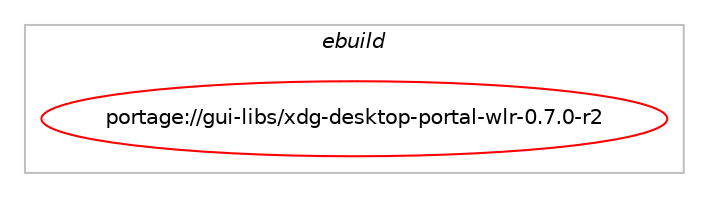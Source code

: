 digraph prolog {

# *************
# Graph options
# *************

newrank=true;
concentrate=true;
compound=true;
graph [rankdir=LR,fontname=Helvetica,fontsize=10,ranksep=1.5];#, ranksep=2.5, nodesep=0.2];
edge  [arrowhead=vee];
node  [fontname=Helvetica,fontsize=10];

# **********
# The ebuild
# **********

subgraph cluster_leftcol {
color=gray;
label=<<i>ebuild</i>>;
id [label="portage://gui-libs/xdg-desktop-portal-wlr-0.7.0-r2", color=red, width=4, href="../gui-libs/xdg-desktop-portal-wlr-0.7.0-r2.svg"];
}

# ****************
# The dependencies
# ****************

subgraph cluster_midcol {
color=gray;
label=<<i>dependencies</i>>;
subgraph cluster_compile {
fillcolor="#eeeeee";
style=filled;
label=<<i>compile</i>>;
# *** BEGIN UNKNOWN DEPENDENCY TYPE (TODO) ***
# id -> equal(any_of_group([use_conditional_group(positive,systemd,portage://gui-libs/xdg-desktop-portal-wlr-0.7.0-r2,[package_dependency(portage://gui-libs/xdg-desktop-portal-wlr-0.7.0-r2,install,no,sys-apps,systemd,greaterequal,[237,,,237],[],[])]),use_conditional_group(positive,elogind,portage://gui-libs/xdg-desktop-portal-wlr-0.7.0-r2,[package_dependency(portage://gui-libs/xdg-desktop-portal-wlr-0.7.0-r2,install,no,sys-auth,elogind,greaterequal,[237,,,237],[],[])]),package_dependency(portage://gui-libs/xdg-desktop-portal-wlr-0.7.0-r2,install,no,sys-libs,basu,none,[,,],[],[])]))
# *** END UNKNOWN DEPENDENCY TYPE (TODO) ***

# *** BEGIN UNKNOWN DEPENDENCY TYPE (TODO) ***
# id -> equal(package_dependency(portage://gui-libs/xdg-desktop-portal-wlr-0.7.0-r2,install,no,dev-libs,inih,none,[,,],[],[]))
# *** END UNKNOWN DEPENDENCY TYPE (TODO) ***

# *** BEGIN UNKNOWN DEPENDENCY TYPE (TODO) ***
# id -> equal(package_dependency(portage://gui-libs/xdg-desktop-portal-wlr-0.7.0-r2,install,no,dev-libs,wayland,none,[,,],[],[]))
# *** END UNKNOWN DEPENDENCY TYPE (TODO) ***

# *** BEGIN UNKNOWN DEPENDENCY TYPE (TODO) ***
# id -> equal(package_dependency(portage://gui-libs/xdg-desktop-portal-wlr-0.7.0-r2,install,no,media-libs,mesa,none,[,,],[],[]))
# *** END UNKNOWN DEPENDENCY TYPE (TODO) ***

# *** BEGIN UNKNOWN DEPENDENCY TYPE (TODO) ***
# id -> equal(package_dependency(portage://gui-libs/xdg-desktop-portal-wlr-0.7.0-r2,install,no,media-video,pipewire,greaterequal,[0.3.62,,,0.3.62],any_same_slot,[]))
# *** END UNKNOWN DEPENDENCY TYPE (TODO) ***

# *** BEGIN UNKNOWN DEPENDENCY TYPE (TODO) ***
# id -> equal(package_dependency(portage://gui-libs/xdg-desktop-portal-wlr-0.7.0-r2,install,no,x11-libs,libdrm,none,[,,],[],[]))
# *** END UNKNOWN DEPENDENCY TYPE (TODO) ***

}
subgraph cluster_compileandrun {
fillcolor="#eeeeee";
style=filled;
label=<<i>compile and run</i>>;
}
subgraph cluster_run {
fillcolor="#eeeeee";
style=filled;
label=<<i>run</i>>;
# *** BEGIN UNKNOWN DEPENDENCY TYPE (TODO) ***
# id -> equal(any_of_group([use_conditional_group(positive,systemd,portage://gui-libs/xdg-desktop-portal-wlr-0.7.0-r2,[package_dependency(portage://gui-libs/xdg-desktop-portal-wlr-0.7.0-r2,run,no,sys-apps,systemd,greaterequal,[237,,,237],[],[])]),use_conditional_group(positive,elogind,portage://gui-libs/xdg-desktop-portal-wlr-0.7.0-r2,[package_dependency(portage://gui-libs/xdg-desktop-portal-wlr-0.7.0-r2,run,no,sys-auth,elogind,greaterequal,[237,,,237],[],[])]),package_dependency(portage://gui-libs/xdg-desktop-portal-wlr-0.7.0-r2,run,no,sys-libs,basu,none,[,,],[],[])]))
# *** END UNKNOWN DEPENDENCY TYPE (TODO) ***

# *** BEGIN UNKNOWN DEPENDENCY TYPE (TODO) ***
# id -> equal(package_dependency(portage://gui-libs/xdg-desktop-portal-wlr-0.7.0-r2,run,no,dev-libs,inih,none,[,,],[],[]))
# *** END UNKNOWN DEPENDENCY TYPE (TODO) ***

# *** BEGIN UNKNOWN DEPENDENCY TYPE (TODO) ***
# id -> equal(package_dependency(portage://gui-libs/xdg-desktop-portal-wlr-0.7.0-r2,run,no,dev-libs,wayland,none,[,,],[],[]))
# *** END UNKNOWN DEPENDENCY TYPE (TODO) ***

# *** BEGIN UNKNOWN DEPENDENCY TYPE (TODO) ***
# id -> equal(package_dependency(portage://gui-libs/xdg-desktop-portal-wlr-0.7.0-r2,run,no,media-libs,mesa,none,[,,],[],[]))
# *** END UNKNOWN DEPENDENCY TYPE (TODO) ***

# *** BEGIN UNKNOWN DEPENDENCY TYPE (TODO) ***
# id -> equal(package_dependency(portage://gui-libs/xdg-desktop-portal-wlr-0.7.0-r2,run,no,media-video,pipewire,greaterequal,[0.3.62,,,0.3.62],any_same_slot,[]))
# *** END UNKNOWN DEPENDENCY TYPE (TODO) ***

# *** BEGIN UNKNOWN DEPENDENCY TYPE (TODO) ***
# id -> equal(package_dependency(portage://gui-libs/xdg-desktop-portal-wlr-0.7.0-r2,run,no,sys-apps,xdg-desktop-portal,none,[,,],[],[]))
# *** END UNKNOWN DEPENDENCY TYPE (TODO) ***

# *** BEGIN UNKNOWN DEPENDENCY TYPE (TODO) ***
# id -> equal(package_dependency(portage://gui-libs/xdg-desktop-portal-wlr-0.7.0-r2,run,no,x11-libs,libdrm,none,[,,],[],[]))
# *** END UNKNOWN DEPENDENCY TYPE (TODO) ***

}
}

# **************
# The candidates
# **************

subgraph cluster_choices {
rank=same;
color=gray;
label=<<i>candidates</i>>;

}

}
